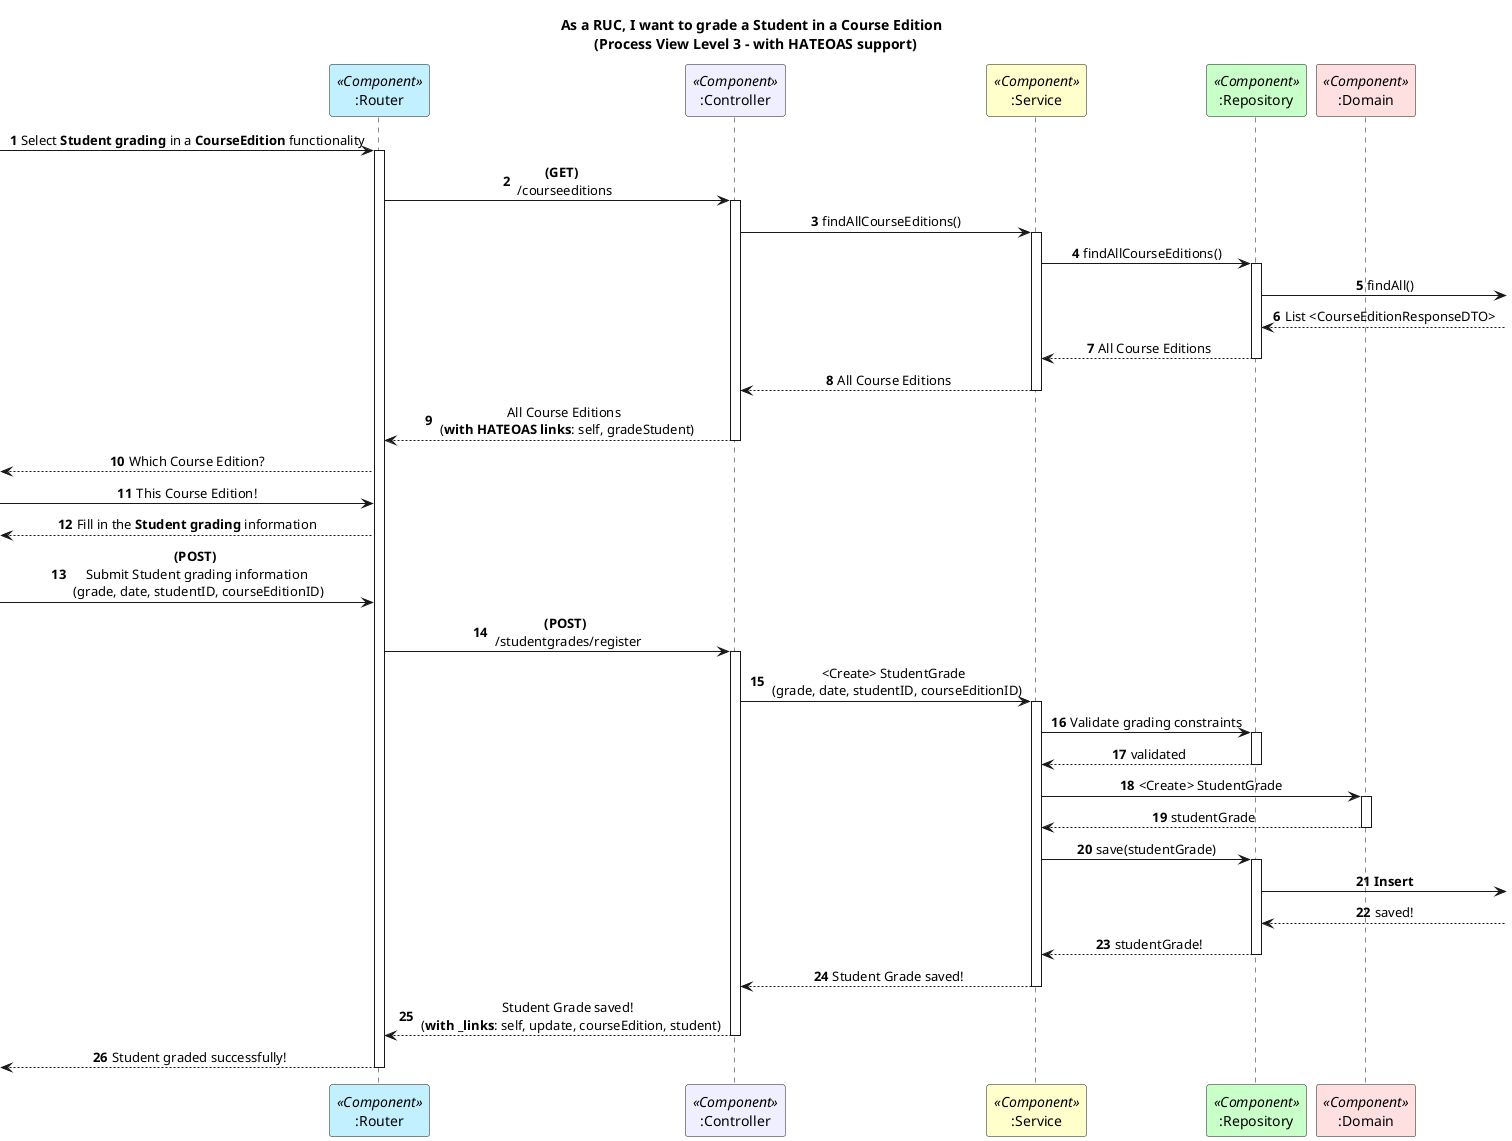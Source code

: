 @startuml

autonumber
title As a RUC, I want to grade a Student in a Course Edition \n (Process View Level 3 – with HATEOAS support)
skinparam sequencemessagealign center

participant ":Router" as router <<Component>> #application
participant ":Controller" as controller <<Component>> #motivation
participant ":Service" as service <<Component>> #business
participant ":Repository" as repo <<Component>> #technology
participant ":Domain" as domain <<Component>> #implementation

-> router : Select **Student grading** in a **CourseEdition** functionality
activate router

router -> controller : **(GET)** \n /courseeditions
activate controller

controller -> service : findAllCourseEditions()
activate service

service -> repo : findAllCourseEditions()
activate repo

repo ->  : findAll()
repo <--  : List <CourseEditionResponseDTO>

repo --> service : All Course Editions
deactivate repo

service --> controller : All Course Editions
deactivate service

controller --> router : All Course Editions \n (**with HATEOAS links**: self, gradeStudent)
deactivate controller

<-- router : Which Course Edition?

-> router : This Course Edition!

<-- router : Fill in the **Student grading** information

-> router : **(POST)** \n Submit Student grading information \n (grade, date, studentID, courseEditionID)
router -> controller : **(POST)** \n /studentgrades/register
activate controller

controller -> service : <Create> StudentGrade \n (grade, date, studentID, courseEditionID)
activate service

service -> repo : Validate grading constraints
activate repo

repo --> service : validated
deactivate repo

service -> domain : <Create> StudentGrade
activate domain

domain --> service : studentGrade
deactivate domain

service -> repo : save(studentGrade)
activate repo

repo -> : **Insert**
repo <-- : saved!

repo --> service : studentGrade!
deactivate repo

service --> controller : Student Grade saved!
deactivate service

controller --> router : Student Grade saved! \n (**with _links**: self, update, courseEdition, student)
deactivate controller

<-- router : Student graded successfully!
deactivate router

@enduml
